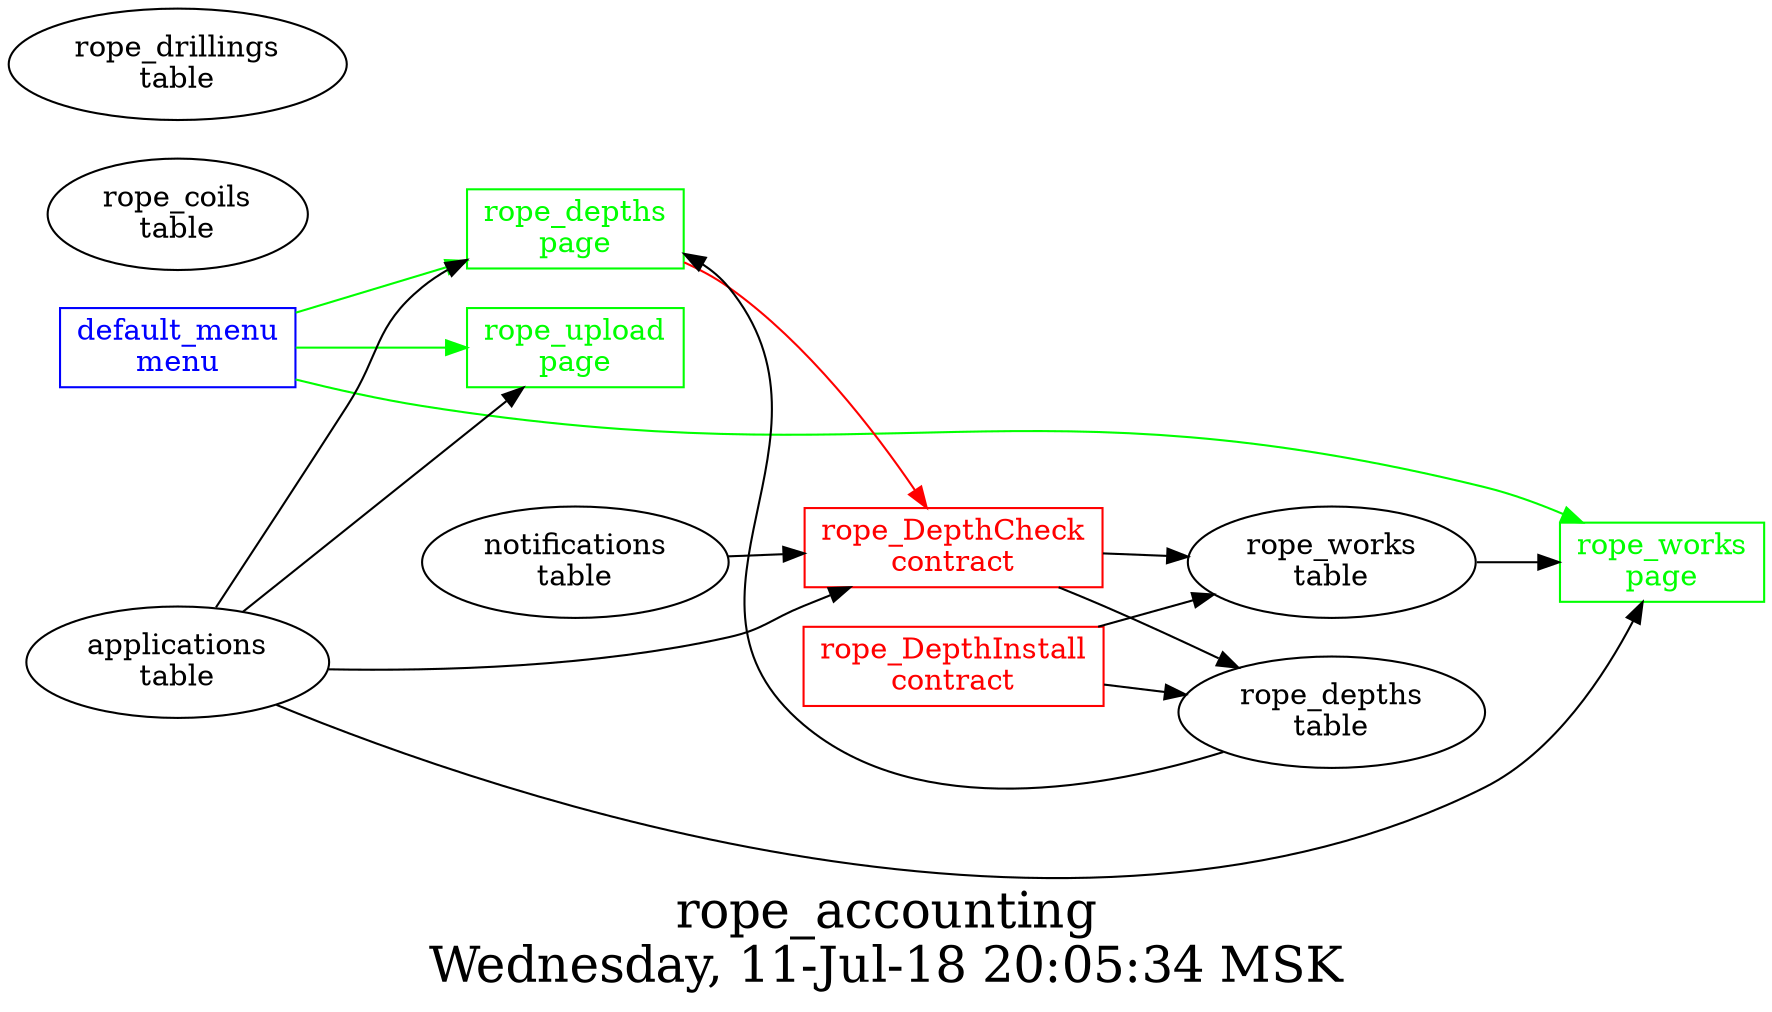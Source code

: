 digraph G {
graph [
  fontsize="24";
  label="rope_accounting\nWednesday, 11-Jul-18 20:05:34 MSK";
  nojustify=true;
  ordering=out;
  rankdir=LR;
  size="30";
];
"default_menu\nmenu" -> "rope_upload\npage"  [ color=green ]
"default_menu\nmenu" -> "rope_works\npage"  [ color=green ]
"default_menu\nmenu" -> "rope_depths\npage"  [ color=green ]
"default_menu\nmenu" [color=blue, fontcolor=blue, group=menus, shape=record];
"rope_depths\npage" -> "rope_DepthCheck\ncontract"  [ color=red ]
"applications\ntable" -> "rope_depths\npage"
"rope_depths\ntable" -> "rope_depths\npage"
"rope_depths\npage" [color=green, fontcolor=green, group=pages, shape=record];
"applications\ntable" -> "rope_upload\npage"
"rope_upload\npage" [color=green, fontcolor=green, group=pages, shape=record];
"applications\ntable" -> "rope_works\npage"
"rope_works\ntable" -> "rope_works\npage"
"rope_works\npage" [color=green, fontcolor=green, group=pages, shape=record];
"rope_DepthCheck\ncontract" -> "rope_works\ntable"  [ color="" ]
"rope_DepthCheck\ncontract" -> "rope_depths\ntable"  [ color="" ]
"applications\ntable" -> "rope_DepthCheck\ncontract"
"notifications\ntable" -> "rope_DepthCheck\ncontract"
"rope_DepthCheck\ncontract" [color=red, fontcolor=red, group=contracts, shape=record];
"rope_DepthInstall\ncontract" -> "rope_works\ntable"  [ color="" ]
"rope_DepthInstall\ncontract" -> "rope_depths\ntable"  [ color="" ]
"rope_DepthInstall\ncontract" [color=red, fontcolor=red, group=contracts, shape=record];
"rope_coils\ntable" [color="", fontcolor="", group=tables, shape=""];
"rope_depths\ntable" [color="", fontcolor="", group=tables, shape=""];
"rope_drillings\ntable" [color="", fontcolor="", group=tables, shape=""];
"rope_works\ntable" [color="", fontcolor="", group=tables, shape=""];
}
